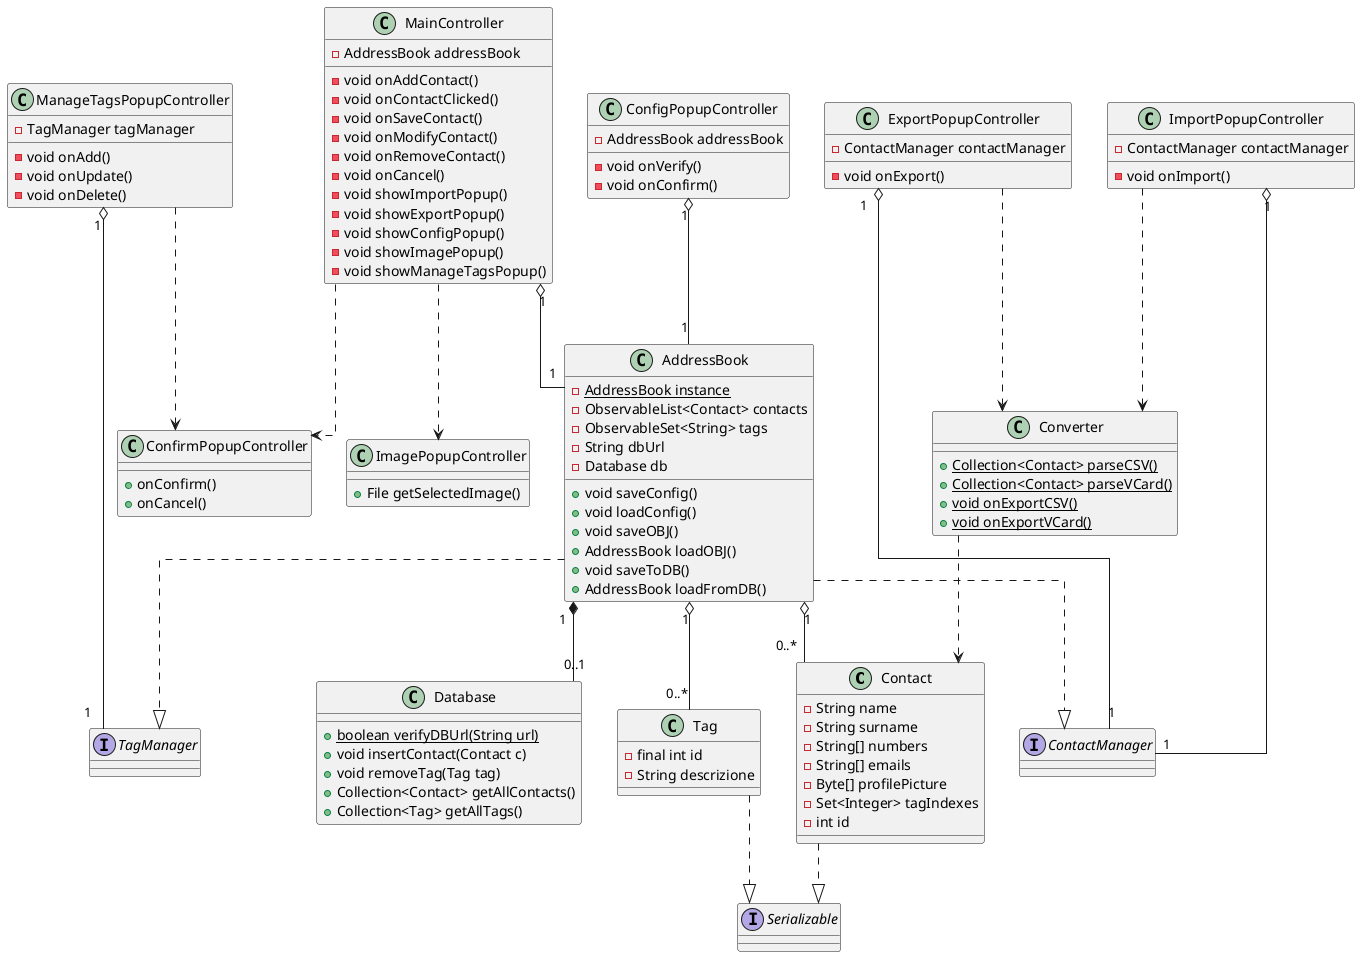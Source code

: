 @startuml DiagrammaClassiEssenziale
skinparam linetype ortho
'left to right direction


'****************** CLASSI ******************
class Contact {
    - String name 
    - String surname 
    - String[] numbers
    - String[] emails
    - Byte[] profilePicture
    - Set<Integer> tagIndexes  
    - int id
}

class AddressBook {
    - {static} AddressBook instance
    - ObservableList<Contact> contacts
    - ObservableSet<String> tags
    - String dbUrl
    - Database db

    + void saveConfig()
    + void loadConfig()
    + void saveOBJ()
    + AddressBook loadOBJ()
    + void saveToDB()
    + AddressBook loadFromDB()    
}

class MainController {
    - AddressBook addressBook

    - void onAddContact()
    - void onContactClicked()
    - void onSaveContact()
    - void onModifyContact()
    - void onRemoveContact()
    - void onCancel()
    - void showImportPopup()
    - void showExportPopup()
    - void showConfigPopup()
    - void showImagePopup()
    - void showManageTagsPopup()
}

class Converter {
    + {static} Collection<Contact> parseCSV()
    + {static} Collection<Contact> parseVCard()
    + {static} void onExportCSV()
    + {static} void onExportVCard()
}

class ImportPopupController {
    - ContactManager contactManager
    - void onImport()
}

class ExportPopupController {
    - ContactManager contactManager
    - void onExport()
}

class ManageTagsPopupController {
    - TagManager tagManager
    - void onAdd()
    - void onUpdate()
    - void onDelete()
}

class ImagePopupController {
    + File getSelectedImage()
}

class ConfirmPopupController {
    + onConfirm()
    + onCancel()
}

class ConfigPopupController {
    - AddressBook addressBook

    - void onVerify()
    - void onConfirm()
}

class Tag {
    - final int id
    - String descrizione
}

class Database {
    + {static} boolean verifyDBUrl(String url)
    + void insertContact(Contact c)
    + void removeTag(Tag tag)
    + Collection<Contact> getAllContacts()
    + Collection<Tag> getAllTags()
} 

'****************** INTERFACCE ******************
interface Serializable

interface TagManager {
}

interface ContactManager {
}

'****************** RELAZIONI ******************
Contact ..|> Serializable

Tag ..|> Serializable

AddressBook "1" o-- "0..*" Contact
AddressBook "1" *-- "0..1" Database
AddressBook "1" o-- "0..*" Tag
AddressBook ..|> TagManager
AddressBook ..|> ContactManager

MainController "1" o-- "1" AddressBook
MainController ..> ImagePopupController
MainController ..> ConfirmPopupController

Converter ..> Contact

ImportPopupController "1" o-- "1" ContactManager
ImportPopupController ..> Converter

ExportPopupController "1" o-- "1" ContactManager
ExportPopupController ..> Converter

ManageTagsPopupController ..> ConfirmPopupController
ManageTagsPopupController "1" o-- "1" TagManager

ConfigPopupController "1" o-- "1" AddressBook

@enduml
